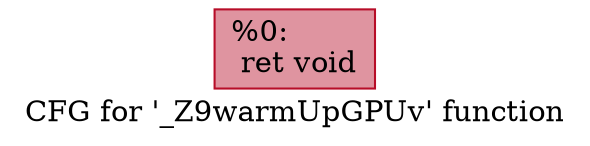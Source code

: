 digraph "CFG for '_Z9warmUpGPUv' function" {
	label="CFG for '_Z9warmUpGPUv' function";

	Node0x5d09160 [shape=record,color="#b70d28ff", style=filled, fillcolor="#b70d2870",label="{%0:\l  ret void\l}"];
}
